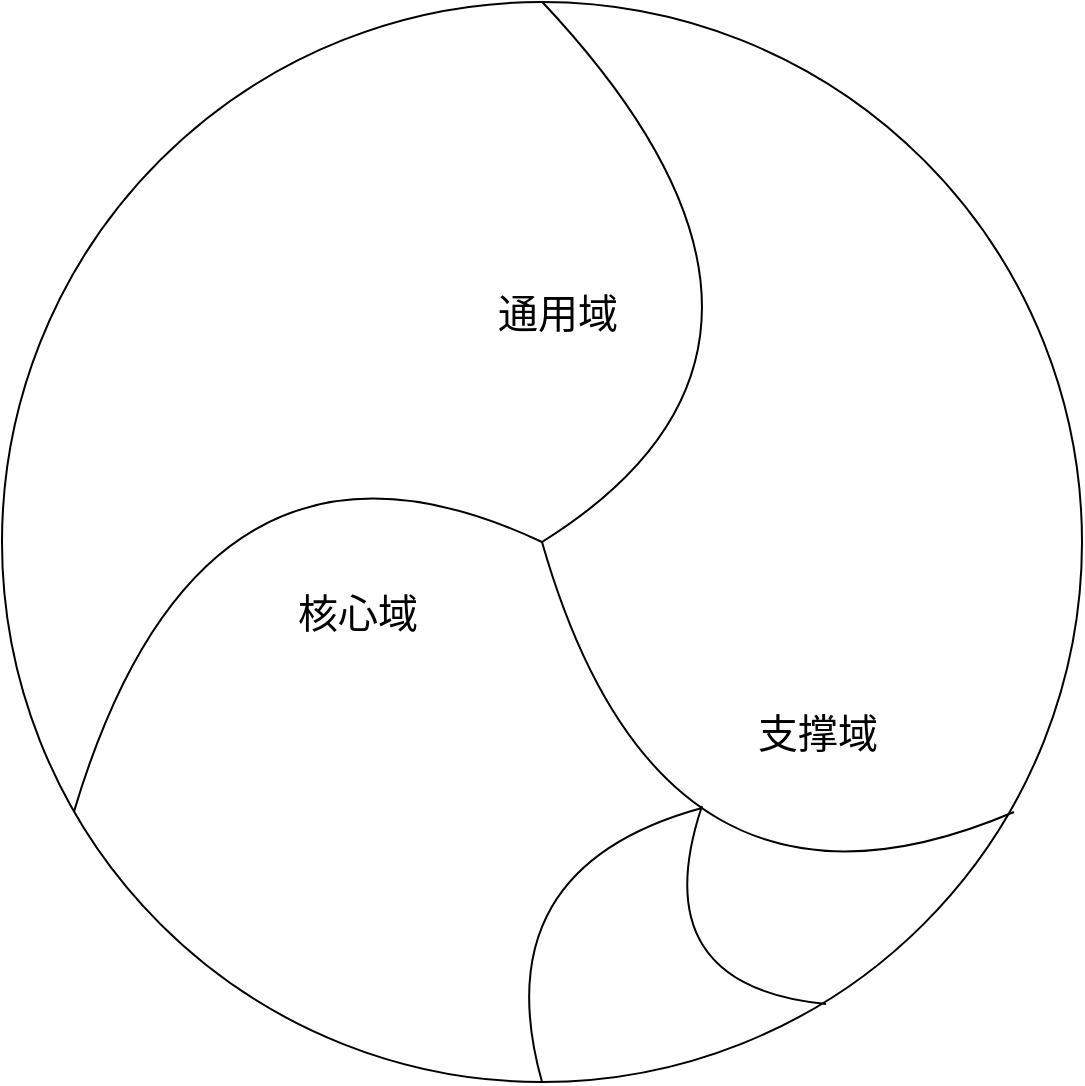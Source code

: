 <mxfile version="16.0.2" type="device"><diagram id="DGRp3hPq7_2NrhfcZmpU" name="第 1 页"><mxGraphModel dx="1005" dy="775" grid="1" gridSize="10" guides="1" tooltips="1" connect="1" arrows="1" fold="1" page="1" pageScale="1" pageWidth="827" pageHeight="1169" math="0" shadow="0"><root><mxCell id="0"/><mxCell id="1" parent="0"/><mxCell id="VI0W96tdX_q5HvHOD5Lx-2" value="" style="endArrow=none;html=1;rounded=0;entryX=0.049;entryY=0.721;entryDx=0;entryDy=0;entryPerimeter=0;strokeColor=none;" parent="1" edge="1"><mxGeometry width="50" height="50" relative="1" as="geometry"><mxPoint x="679.738" y="455.795" as="sourcePoint"/><mxPoint x="233.03" y="551.19" as="targetPoint"/><Array as="points"><mxPoint x="430" y="430"/></Array></mxGeometry></mxCell><mxCell id="VI0W96tdX_q5HvHOD5Lx-15" value="" style="ellipse;whiteSpace=wrap;html=1;aspect=fixed;" parent="1" vertex="1"><mxGeometry x="210" y="90" width="540" height="540" as="geometry"/></mxCell><mxCell id="VI0W96tdX_q5HvHOD5Lx-27" value="" style="endArrow=none;html=1;curved=1;exitX=0.24;exitY=1;exitDx=0;exitDy=0;exitPerimeter=0;" parent="1" edge="1"><mxGeometry width="50" height="50" relative="1" as="geometry"><mxPoint x="245.913" y="495.05" as="sourcePoint"/><mxPoint x="480" y="360" as="targetPoint"/><Array as="points"><mxPoint x="310" y="280"/></Array></mxGeometry></mxCell><mxCell id="VI0W96tdX_q5HvHOD5Lx-28" value="" style="endArrow=none;html=1;curved=1;entryX=0.937;entryY=0.75;entryDx=0;entryDy=0;entryPerimeter=0;" parent="1" target="VI0W96tdX_q5HvHOD5Lx-15" edge="1"><mxGeometry width="50" height="50" relative="1" as="geometry"><mxPoint x="480" y="360" as="sourcePoint"/><mxPoint x="500" y="440" as="targetPoint"/><Array as="points"><mxPoint x="540" y="570"/></Array></mxGeometry></mxCell><mxCell id="VI0W96tdX_q5HvHOD5Lx-29" value="" style="endArrow=none;html=1;curved=1;entryX=0.24;entryY=0;entryDx=0;entryDy=0;entryPerimeter=0;" parent="1" edge="1"><mxGeometry width="50" height="50" relative="1" as="geometry"><mxPoint x="480" y="360" as="sourcePoint"/><mxPoint x="479.913" y="89.75" as="targetPoint"/><Array as="points"><mxPoint x="640" y="260"/></Array></mxGeometry></mxCell><mxCell id="VI0W96tdX_q5HvHOD5Lx-30" value="&lt;font style=&quot;font-size: 20px&quot;&gt;核心域&lt;/font&gt;" style="text;html=1;strokeColor=none;fillColor=none;align=center;verticalAlign=middle;whiteSpace=wrap;rounded=0;" parent="1" vertex="1"><mxGeometry x="340" y="380" width="96" height="30" as="geometry"/></mxCell><mxCell id="VI0W96tdX_q5HvHOD5Lx-31" value="&lt;span style=&quot;font-size: 20px&quot;&gt;支撑域&lt;/span&gt;" style="text;html=1;strokeColor=none;fillColor=none;align=center;verticalAlign=middle;whiteSpace=wrap;rounded=0;" parent="1" vertex="1"><mxGeometry x="570" y="440" width="96" height="30" as="geometry"/></mxCell><mxCell id="VI0W96tdX_q5HvHOD5Lx-32" value="&lt;span style=&quot;font-size: 20px&quot;&gt;通用域&lt;/span&gt;" style="text;html=1;strokeColor=none;fillColor=none;align=center;verticalAlign=middle;whiteSpace=wrap;rounded=0;" parent="1" vertex="1"><mxGeometry x="440" y="230" width="96" height="30" as="geometry"/></mxCell><mxCell id="VI0W96tdX_q5HvHOD5Lx-33" value="" style="endArrow=none;html=1;fontSize=20;curved=1;exitX=0.763;exitY=0.924;exitDx=0;exitDy=0;exitPerimeter=0;" parent="1" edge="1"><mxGeometry width="50" height="50" relative="1" as="geometry"><mxPoint x="622.02" y="590.96" as="sourcePoint"/><mxPoint x="560" y="492" as="targetPoint"/><Array as="points"><mxPoint x="530" y="582"/></Array></mxGeometry></mxCell><mxCell id="VI0W96tdX_q5HvHOD5Lx-34" value="" style="endArrow=none;html=1;fontSize=20;curved=1;" parent="1" edge="1"><mxGeometry width="50" height="50" relative="1" as="geometry"><mxPoint x="480" y="630" as="sourcePoint"/><mxPoint x="560" y="493" as="targetPoint"/><Array as="points"><mxPoint x="450" y="523"/></Array></mxGeometry></mxCell></root></mxGraphModel></diagram></mxfile>